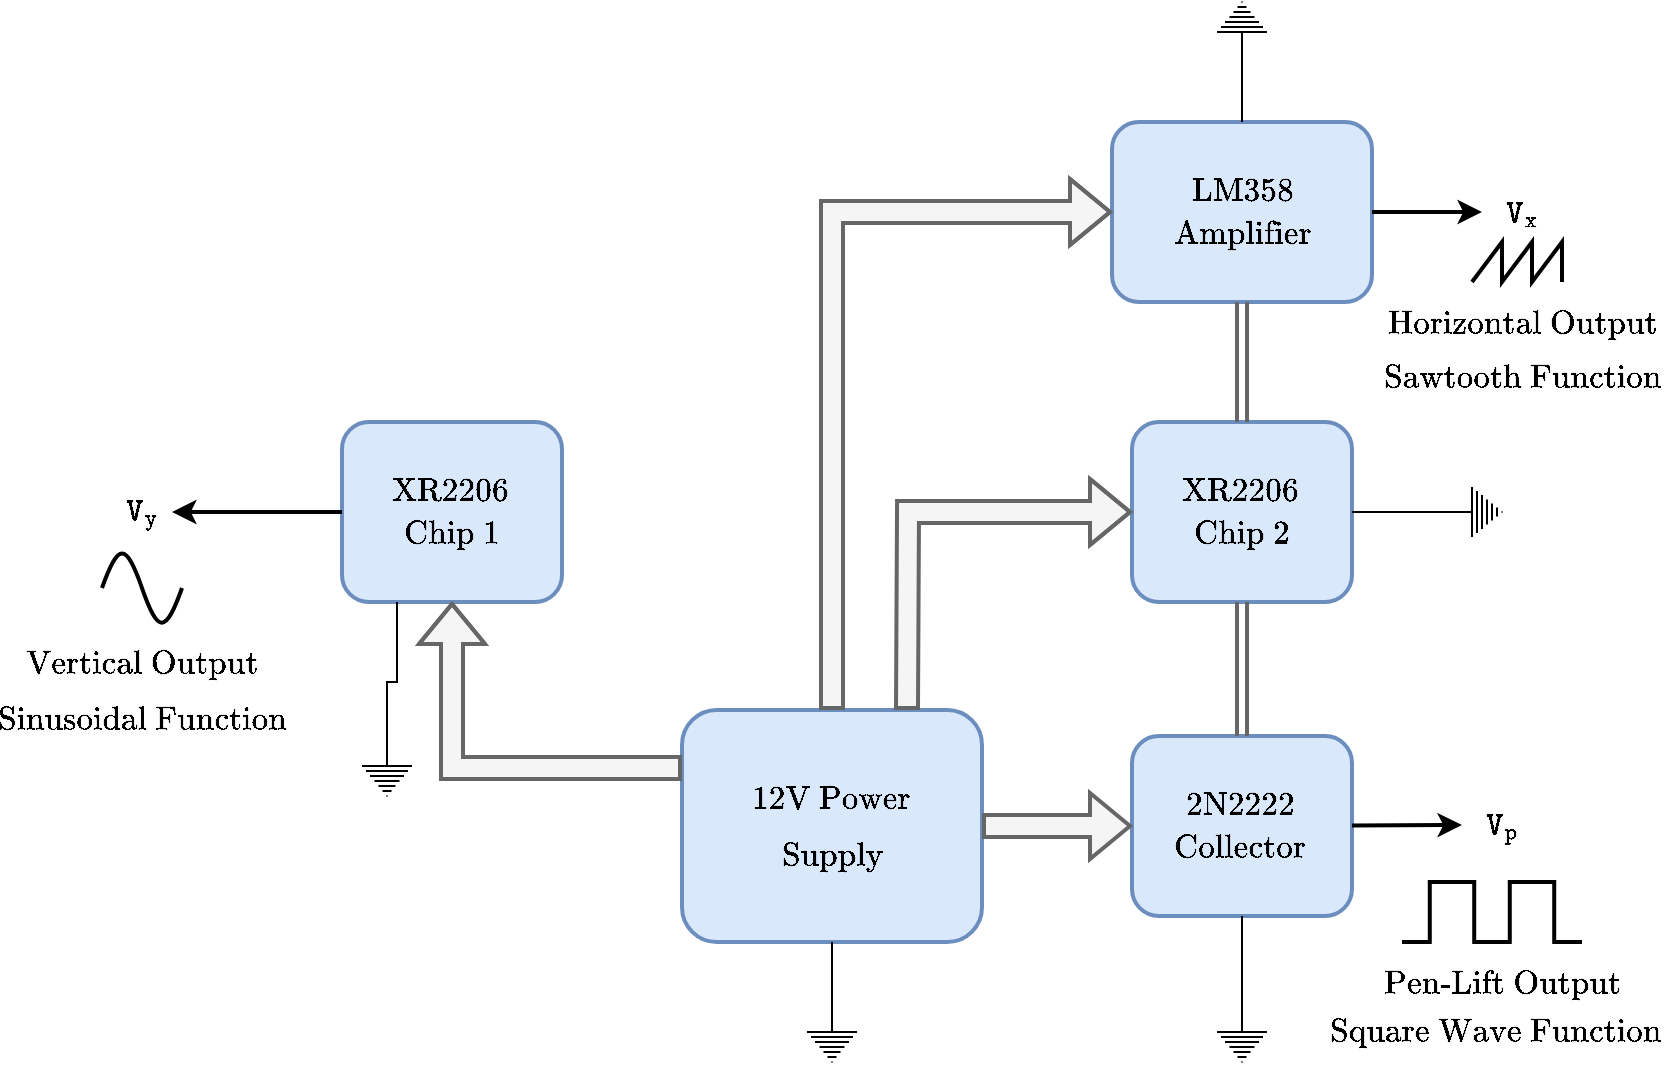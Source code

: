 <mxfile version="26.2.15">
  <diagram name="Page-1" id="Gn_y_03F3mVk9dXQWlAu">
    <mxGraphModel dx="1106" dy="842" grid="1" gridSize="10" guides="1" tooltips="1" connect="1" arrows="1" fold="1" page="1" pageScale="1" pageWidth="1169" pageHeight="827" math="1" shadow="0">
      <root>
        <mxCell id="0" />
        <mxCell id="1" parent="0" />
        <mxCell id="B1orgWafFvwIbDHMjLuW-5" value="" style="group;strokeWidth=2;" vertex="1" connectable="0" parent="1">
          <mxGeometry x="510" y="424" width="150" height="116" as="geometry" />
        </mxCell>
        <mxCell id="B1orgWafFvwIbDHMjLuW-1" value="" style="rounded=1;whiteSpace=wrap;html=1;strokeWidth=2;fillColor=#dae8fc;strokeColor=#6c8ebf;" vertex="1" parent="B1orgWafFvwIbDHMjLuW-5">
          <mxGeometry width="150.0" height="116.0" as="geometry" />
        </mxCell>
        <mxCell id="B1orgWafFvwIbDHMjLuW-2" value="&lt;font style=&quot;font-size: 14px;&quot;&gt;$$\text{12V Power}$$&lt;/font&gt;" style="text;html=1;align=center;verticalAlign=middle;whiteSpace=wrap;rounded=0;strokeWidth=2;" vertex="1" parent="B1orgWafFvwIbDHMjLuW-5">
          <mxGeometry x="25.0" y="29.0" width="100.0" height="29.0" as="geometry" />
        </mxCell>
        <mxCell id="B1orgWafFvwIbDHMjLuW-4" value="&lt;font style=&quot;font-size: 14px;&quot;&gt;$$\text{Supply}$$&lt;/font&gt;" style="text;html=1;align=center;verticalAlign=middle;whiteSpace=wrap;rounded=0;strokeWidth=2;" vertex="1" parent="B1orgWafFvwIbDHMjLuW-5">
          <mxGeometry x="25.0" y="58.0" width="100.0" height="29.0" as="geometry" />
        </mxCell>
        <mxCell id="B1orgWafFvwIbDHMjLuW-7" value="" style="group;strokeWidth=2;" vertex="1" connectable="0" parent="1">
          <mxGeometry x="340" y="280" width="110" height="90" as="geometry" />
        </mxCell>
        <mxCell id="B1orgWafFvwIbDHMjLuW-8" value="" style="rounded=1;whiteSpace=wrap;html=1;strokeWidth=2;fillColor=#dae8fc;strokeColor=#6c8ebf;" vertex="1" parent="B1orgWafFvwIbDHMjLuW-7">
          <mxGeometry width="110" height="90" as="geometry" />
        </mxCell>
        <mxCell id="B1orgWafFvwIbDHMjLuW-9" value="&lt;font style=&quot;font-size: 14px;&quot;&gt;$$\text{XR2206}$$&lt;/font&gt;" style="text;html=1;align=center;verticalAlign=middle;whiteSpace=wrap;rounded=0;strokeWidth=2;" vertex="1" parent="B1orgWafFvwIbDHMjLuW-7">
          <mxGeometry x="18.333" y="22.5" width="73.333" height="22.5" as="geometry" />
        </mxCell>
        <mxCell id="B1orgWafFvwIbDHMjLuW-10" value="&lt;font style=&quot;font-size: 14px;&quot;&gt;$$\text{Chip 1}$$&lt;/font&gt;" style="text;html=1;align=center;verticalAlign=middle;whiteSpace=wrap;rounded=0;strokeWidth=2;" vertex="1" parent="B1orgWafFvwIbDHMjLuW-7">
          <mxGeometry x="18.333" y="45" width="73.333" height="22.5" as="geometry" />
        </mxCell>
        <mxCell id="B1orgWafFvwIbDHMjLuW-11" value="" style="group;strokeWidth=2;" vertex="1" connectable="0" parent="1">
          <mxGeometry x="735" y="280" width="110" height="90" as="geometry" />
        </mxCell>
        <mxCell id="B1orgWafFvwIbDHMjLuW-12" value="" style="rounded=1;whiteSpace=wrap;html=1;strokeWidth=2;fillColor=#dae8fc;strokeColor=#6c8ebf;" vertex="1" parent="B1orgWafFvwIbDHMjLuW-11">
          <mxGeometry width="110" height="90" as="geometry" />
        </mxCell>
        <mxCell id="B1orgWafFvwIbDHMjLuW-13" value="&lt;font style=&quot;font-size: 14px;&quot;&gt;$$\text{XR2206}$$&lt;/font&gt;" style="text;html=1;align=center;verticalAlign=middle;whiteSpace=wrap;rounded=0;strokeWidth=2;" vertex="1" parent="B1orgWafFvwIbDHMjLuW-11">
          <mxGeometry x="18.333" y="22.5" width="73.333" height="22.5" as="geometry" />
        </mxCell>
        <mxCell id="B1orgWafFvwIbDHMjLuW-14" value="&lt;font style=&quot;font-size: 14px;&quot;&gt;$$\text{Chip 2}$$&lt;/font&gt;" style="text;html=1;align=center;verticalAlign=middle;whiteSpace=wrap;rounded=0;strokeWidth=2;" vertex="1" parent="B1orgWafFvwIbDHMjLuW-11">
          <mxGeometry x="18.333" y="45" width="73.333" height="22.5" as="geometry" />
        </mxCell>
        <mxCell id="B1orgWafFvwIbDHMjLuW-15" value="" style="group;strokeWidth=2;" vertex="1" connectable="0" parent="1">
          <mxGeometry x="735" y="437" width="110" height="90" as="geometry" />
        </mxCell>
        <mxCell id="B1orgWafFvwIbDHMjLuW-16" value="" style="rounded=1;whiteSpace=wrap;html=1;strokeWidth=2;fillColor=#dae8fc;strokeColor=#6c8ebf;" vertex="1" parent="B1orgWafFvwIbDHMjLuW-15">
          <mxGeometry width="110" height="90" as="geometry" />
        </mxCell>
        <mxCell id="B1orgWafFvwIbDHMjLuW-17" value="&lt;font style=&quot;font-size: 14px;&quot;&gt;$$\text{2N2222}$$&lt;/font&gt;" style="text;html=1;align=center;verticalAlign=middle;whiteSpace=wrap;rounded=0;strokeWidth=2;" vertex="1" parent="B1orgWafFvwIbDHMjLuW-15">
          <mxGeometry x="18.333" y="22.5" width="73.333" height="22.5" as="geometry" />
        </mxCell>
        <mxCell id="B1orgWafFvwIbDHMjLuW-18" value="&lt;font style=&quot;font-size: 14px;&quot;&gt;$$\text{Collector}$$&lt;/font&gt;" style="text;html=1;align=center;verticalAlign=middle;whiteSpace=wrap;rounded=0;strokeWidth=2;" vertex="1" parent="B1orgWafFvwIbDHMjLuW-15">
          <mxGeometry x="18.333" y="45" width="73.333" height="22.5" as="geometry" />
        </mxCell>
        <mxCell id="B1orgWafFvwIbDHMjLuW-19" value="" style="shape=flexArrow;endArrow=classic;html=1;rounded=0;strokeWidth=2;fillColor=#f5f5f5;strokeColor=#666666;" edge="1" parent="1" source="B1orgWafFvwIbDHMjLuW-1" target="B1orgWafFvwIbDHMjLuW-16">
          <mxGeometry width="50" height="50" relative="1" as="geometry">
            <mxPoint x="540" y="520" as="sourcePoint" />
            <mxPoint x="590" y="470" as="targetPoint" />
          </mxGeometry>
        </mxCell>
        <mxCell id="B1orgWafFvwIbDHMjLuW-20" value="" style="shape=flexArrow;endArrow=classic;html=1;rounded=0;exitX=0;exitY=0.25;exitDx=0;exitDy=0;entryX=0.5;entryY=1;entryDx=0;entryDy=0;strokeWidth=2;fillColor=#f5f5f5;strokeColor=#666666;" edge="1" parent="1" source="B1orgWafFvwIbDHMjLuW-1" target="B1orgWafFvwIbDHMjLuW-8">
          <mxGeometry width="50" height="50" relative="1" as="geometry">
            <mxPoint x="380" y="504" as="sourcePoint" />
            <mxPoint x="430" y="454" as="targetPoint" />
            <Array as="points">
              <mxPoint x="395" y="453" />
            </Array>
          </mxGeometry>
        </mxCell>
        <mxCell id="B1orgWafFvwIbDHMjLuW-21" value="" style="shape=flexArrow;endArrow=classic;html=1;rounded=0;exitX=0.75;exitY=0;exitDx=0;exitDy=0;strokeWidth=2;fillColor=#f5f5f5;strokeColor=#666666;" edge="1" parent="1" source="B1orgWafFvwIbDHMjLuW-1" target="B1orgWafFvwIbDHMjLuW-12">
          <mxGeometry width="50" height="50" relative="1" as="geometry">
            <mxPoint x="690" y="474" as="sourcePoint" />
            <mxPoint x="740" y="424" as="targetPoint" />
            <Array as="points">
              <mxPoint x="623" y="325" />
            </Array>
          </mxGeometry>
        </mxCell>
        <mxCell id="B1orgWafFvwIbDHMjLuW-22" value="" style="group;strokeWidth=2;" vertex="1" connectable="0" parent="1">
          <mxGeometry x="725" y="130" width="130" height="90" as="geometry" />
        </mxCell>
        <mxCell id="B1orgWafFvwIbDHMjLuW-23" value="" style="rounded=1;whiteSpace=wrap;html=1;strokeWidth=2;fillColor=#dae8fc;strokeColor=#6c8ebf;" vertex="1" parent="B1orgWafFvwIbDHMjLuW-22">
          <mxGeometry width="130" height="90" as="geometry" />
        </mxCell>
        <mxCell id="B1orgWafFvwIbDHMjLuW-24" value="&lt;font style=&quot;font-size: 14px;&quot;&gt;$$\text{LM358}$$&lt;/font&gt;" style="text;html=1;align=center;verticalAlign=middle;whiteSpace=wrap;rounded=0;strokeWidth=2;" vertex="1" parent="B1orgWafFvwIbDHMjLuW-22">
          <mxGeometry x="21.667" y="22.5" width="86.667" height="22.5" as="geometry" />
        </mxCell>
        <mxCell id="B1orgWafFvwIbDHMjLuW-25" value="&lt;font style=&quot;font-size: 14px;&quot;&gt;$$\text{Amplifier}$$&lt;/font&gt;" style="text;html=1;align=center;verticalAlign=middle;whiteSpace=wrap;rounded=0;strokeWidth=2;" vertex="1" parent="B1orgWafFvwIbDHMjLuW-22">
          <mxGeometry x="21.667" y="45" width="86.667" height="22.5" as="geometry" />
        </mxCell>
        <mxCell id="B1orgWafFvwIbDHMjLuW-30" value="" style="shape=flexArrow;endArrow=classic;html=1;rounded=0;strokeWidth=2;fillColor=#f5f5f5;strokeColor=#666666;" edge="1" parent="1" source="B1orgWafFvwIbDHMjLuW-1" target="B1orgWafFvwIbDHMjLuW-23">
          <mxGeometry width="50" height="50" relative="1" as="geometry">
            <mxPoint x="790" y="460" as="sourcePoint" />
            <mxPoint x="840" y="410" as="targetPoint" />
            <Array as="points">
              <mxPoint x="585" y="175" />
            </Array>
          </mxGeometry>
        </mxCell>
        <mxCell id="B1orgWafFvwIbDHMjLuW-31" value="" style="shape=link;endArrow=none;html=1;rounded=0;strokeWidth=2;fillColor=#f5f5f5;strokeColor=#666666;startFill=0;" edge="1" parent="1" source="B1orgWafFvwIbDHMjLuW-12" target="B1orgWafFvwIbDHMjLuW-23">
          <mxGeometry width="50" height="50" relative="1" as="geometry">
            <mxPoint x="580" y="460" as="sourcePoint" />
            <mxPoint x="630" y="410" as="targetPoint" />
          </mxGeometry>
        </mxCell>
        <mxCell id="B1orgWafFvwIbDHMjLuW-32" value="" style="endArrow=none;html=1;rounded=0;exitX=0.5;exitY=1;exitDx=0;exitDy=0;entryX=0.5;entryY=0;entryDx=0;entryDy=0;strokeWidth=2;fillColor=#f5f5f5;strokeColor=#666666;startFill=0;shape=link;" edge="1" parent="1" source="B1orgWafFvwIbDHMjLuW-12" target="B1orgWafFvwIbDHMjLuW-16">
          <mxGeometry width="50" height="50" relative="1" as="geometry">
            <mxPoint x="920" y="680" as="sourcePoint" />
            <mxPoint x="970" y="630" as="targetPoint" />
          </mxGeometry>
        </mxCell>
        <mxCell id="B1orgWafFvwIbDHMjLuW-35" style="edgeStyle=orthogonalEdgeStyle;rounded=0;orthogonalLoop=1;jettySize=auto;html=1;entryX=0.25;entryY=1;entryDx=0;entryDy=0;endArrow=none;startFill=0;strokeWidth=1;" edge="1" parent="1" source="B1orgWafFvwIbDHMjLuW-34" target="B1orgWafFvwIbDHMjLuW-8">
          <mxGeometry relative="1" as="geometry">
            <Array as="points">
              <mxPoint x="363" y="410" />
              <mxPoint x="368" y="410" />
            </Array>
          </mxGeometry>
        </mxCell>
        <mxCell id="B1orgWafFvwIbDHMjLuW-34" value="" style="pointerEvents=1;verticalLabelPosition=bottom;shadow=0;dashed=0;align=center;html=1;verticalAlign=top;shape=mxgraph.electrical.signal_sources.protective_earth;strokeWidth=1;" vertex="1" parent="1">
          <mxGeometry x="350" y="447" width="25" height="20" as="geometry" />
        </mxCell>
        <mxCell id="B1orgWafFvwIbDHMjLuW-37" style="edgeStyle=orthogonalEdgeStyle;rounded=0;orthogonalLoop=1;jettySize=auto;html=1;endArrow=none;startFill=0;strokeWidth=1;" edge="1" parent="1" source="B1orgWafFvwIbDHMjLuW-36" target="B1orgWafFvwIbDHMjLuW-1">
          <mxGeometry relative="1" as="geometry" />
        </mxCell>
        <mxCell id="B1orgWafFvwIbDHMjLuW-36" value="" style="pointerEvents=1;verticalLabelPosition=bottom;shadow=0;dashed=0;align=center;html=1;verticalAlign=top;shape=mxgraph.electrical.signal_sources.protective_earth;strokeWidth=1;" vertex="1" parent="1">
          <mxGeometry x="572.5" y="580" width="25" height="20" as="geometry" />
        </mxCell>
        <mxCell id="B1orgWafFvwIbDHMjLuW-39" style="edgeStyle=orthogonalEdgeStyle;rounded=0;orthogonalLoop=1;jettySize=auto;html=1;endArrow=none;startFill=0;strokeWidth=1;" edge="1" parent="1" source="B1orgWafFvwIbDHMjLuW-38" target="B1orgWafFvwIbDHMjLuW-16">
          <mxGeometry relative="1" as="geometry" />
        </mxCell>
        <mxCell id="B1orgWafFvwIbDHMjLuW-38" value="" style="pointerEvents=1;verticalLabelPosition=bottom;shadow=0;dashed=0;align=center;html=1;verticalAlign=top;shape=mxgraph.electrical.signal_sources.protective_earth;strokeWidth=1;" vertex="1" parent="1">
          <mxGeometry x="777.5" y="580" width="25" height="20" as="geometry" />
        </mxCell>
        <mxCell id="B1orgWafFvwIbDHMjLuW-40" value="" style="endArrow=classic;html=1;rounded=0;strokeWidth=2;exitX=1;exitY=0.5;exitDx=0;exitDy=0;" edge="1" parent="1" source="B1orgWafFvwIbDHMjLuW-23">
          <mxGeometry width="50" height="50" relative="1" as="geometry">
            <mxPoint x="900" y="210" as="sourcePoint" />
            <mxPoint x="910" y="175" as="targetPoint" />
          </mxGeometry>
        </mxCell>
        <mxCell id="B1orgWafFvwIbDHMjLuW-42" value="" style="endArrow=classic;html=1;rounded=0;strokeWidth=2;" edge="1" parent="1" source="B1orgWafFvwIbDHMjLuW-16">
          <mxGeometry width="50" height="50" relative="1" as="geometry">
            <mxPoint x="845" y="481.5" as="sourcePoint" />
            <mxPoint x="900" y="481.5" as="targetPoint" />
          </mxGeometry>
        </mxCell>
        <mxCell id="B1orgWafFvwIbDHMjLuW-43" value="" style="endArrow=classic;html=1;rounded=0;strokeWidth=2;exitX=0;exitY=0.5;exitDx=0;exitDy=0;entryX=1;entryY=0.5;entryDx=0;entryDy=0;" edge="1" parent="1" source="B1orgWafFvwIbDHMjLuW-8" target="B1orgWafFvwIbDHMjLuW-46">
          <mxGeometry width="50" height="50" relative="1" as="geometry">
            <mxPoint x="265" y="360" as="sourcePoint" />
            <mxPoint x="290" y="325" as="targetPoint" />
          </mxGeometry>
        </mxCell>
        <mxCell id="B1orgWafFvwIbDHMjLuW-44" value="&lt;font style=&quot;font-size: 14px;&quot;&gt;$$\texttt{V}_\texttt{x}$$&lt;/font&gt;" style="text;html=1;align=center;verticalAlign=middle;whiteSpace=wrap;rounded=0;" vertex="1" parent="1">
          <mxGeometry x="910" y="160" width="40" height="30" as="geometry" />
        </mxCell>
        <mxCell id="B1orgWafFvwIbDHMjLuW-45" value="&lt;font style=&quot;font-size: 14px;&quot;&gt;$$\texttt{V}_\texttt{p}$$&lt;/font&gt;" style="text;html=1;align=center;verticalAlign=middle;whiteSpace=wrap;rounded=0;" vertex="1" parent="1">
          <mxGeometry x="900" y="467" width="40" height="30" as="geometry" />
        </mxCell>
        <mxCell id="B1orgWafFvwIbDHMjLuW-46" value="&lt;font style=&quot;font-size: 14px;&quot;&gt;$$\texttt{V}_\texttt{y}$$&lt;/font&gt;" style="text;html=1;align=center;verticalAlign=middle;whiteSpace=wrap;rounded=0;" vertex="1" parent="1">
          <mxGeometry x="225" y="310" width="30" height="30" as="geometry" />
        </mxCell>
        <mxCell id="B1orgWafFvwIbDHMjLuW-47" value="" style="pointerEvents=1;verticalLabelPosition=bottom;shadow=0;dashed=0;align=center;html=1;verticalAlign=top;shape=mxgraph.electrical.waveforms.pulse_1;strokeWidth=2;" vertex="1" parent="1">
          <mxGeometry x="870" y="510" width="50" height="30" as="geometry" />
        </mxCell>
        <mxCell id="B1orgWafFvwIbDHMjLuW-48" value="" style="pointerEvents=1;verticalLabelPosition=bottom;shadow=0;dashed=0;align=center;html=1;verticalAlign=top;shape=mxgraph.electrical.waveforms.pulse_1;strokeWidth=2;" vertex="1" parent="1">
          <mxGeometry x="910" y="510" width="50" height="30" as="geometry" />
        </mxCell>
        <mxCell id="B1orgWafFvwIbDHMjLuW-49" value="" style="pointerEvents=1;verticalLabelPosition=bottom;shadow=0;dashed=0;align=center;html=1;verticalAlign=top;shape=mxgraph.electrical.waveforms.sine_wave;strokeWidth=2;" vertex="1" parent="1">
          <mxGeometry x="220" y="340" width="40" height="46.18" as="geometry" />
        </mxCell>
        <mxCell id="B1orgWafFvwIbDHMjLuW-50" value="" style="pointerEvents=1;verticalLabelPosition=bottom;shadow=0;dashed=0;align=center;html=1;verticalAlign=top;shape=mxgraph.electrical.waveforms.sawtooth;strokeWidth=2;" vertex="1" parent="1">
          <mxGeometry x="905" y="190" width="45" height="20" as="geometry" />
        </mxCell>
        <mxCell id="B1orgWafFvwIbDHMjLuW-51" value="&lt;font style=&quot;font-size: 14px;&quot;&gt;$$\text{Horizontal Output}$$&lt;/font&gt;" style="text;html=1;align=center;verticalAlign=middle;whiteSpace=wrap;rounded=0;strokeWidth=2;" vertex="1" parent="1">
          <mxGeometry x="886.667" y="220" width="86.667" height="22.5" as="geometry" />
        </mxCell>
        <mxCell id="B1orgWafFvwIbDHMjLuW-52" value="&lt;span style=&quot;font-size: 14px;&quot;&gt;$$\text{Sawtooth Function}$$&lt;/span&gt;" style="text;html=1;align=center;verticalAlign=middle;whiteSpace=wrap;rounded=0;" vertex="1" parent="1">
          <mxGeometry x="900" y="242.5" width="60" height="30" as="geometry" />
        </mxCell>
        <mxCell id="B1orgWafFvwIbDHMjLuW-53" value="&lt;font style=&quot;font-size: 14px;&quot;&gt;$$\text{Pen-Lift Output}$$&lt;/font&gt;" style="text;html=1;align=center;verticalAlign=middle;whiteSpace=wrap;rounded=0;strokeWidth=2;" vertex="1" parent="1">
          <mxGeometry x="876.667" y="550" width="86.667" height="22.5" as="geometry" />
        </mxCell>
        <mxCell id="B1orgWafFvwIbDHMjLuW-54" value="&lt;span style=&quot;font-size: 14px;&quot;&gt;$$\text{Square Wave Function}$$&lt;/span&gt;" style="text;html=1;align=center;verticalAlign=middle;whiteSpace=wrap;rounded=0;" vertex="1" parent="1">
          <mxGeometry x="886.67" y="570" width="60" height="30" as="geometry" />
        </mxCell>
        <mxCell id="B1orgWafFvwIbDHMjLuW-55" value="&lt;span style=&quot;font-size: 14px;&quot;&gt;$$\text{Sinusoidal Function}$$&lt;/span&gt;" style="text;html=1;align=center;verticalAlign=middle;whiteSpace=wrap;rounded=0;" vertex="1" parent="1">
          <mxGeometry x="210" y="413.5" width="60" height="30" as="geometry" />
        </mxCell>
        <mxCell id="B1orgWafFvwIbDHMjLuW-56" value="&lt;span style=&quot;font-size: 14px;&quot;&gt;$$\text{Vertical Output}$$&lt;/span&gt;" style="text;html=1;align=center;verticalAlign=middle;whiteSpace=wrap;rounded=0;" vertex="1" parent="1">
          <mxGeometry x="210" y="386.18" width="60" height="30" as="geometry" />
        </mxCell>
        <mxCell id="B1orgWafFvwIbDHMjLuW-58" style="edgeStyle=orthogonalEdgeStyle;rounded=0;orthogonalLoop=1;jettySize=auto;html=1;entryX=1;entryY=0.5;entryDx=0;entryDy=0;endArrow=none;startFill=0;strokeWidth=1;" edge="1" parent="1" source="B1orgWafFvwIbDHMjLuW-57" target="B1orgWafFvwIbDHMjLuW-12">
          <mxGeometry relative="1" as="geometry" />
        </mxCell>
        <mxCell id="B1orgWafFvwIbDHMjLuW-57" value="" style="pointerEvents=1;verticalLabelPosition=bottom;shadow=0;dashed=0;align=center;html=1;verticalAlign=top;shape=mxgraph.electrical.signal_sources.protective_earth;strokeWidth=1;direction=north;" vertex="1" parent="1">
          <mxGeometry x="900" y="312.5" width="20" height="25" as="geometry" />
        </mxCell>
        <mxCell id="B1orgWafFvwIbDHMjLuW-61" style="edgeStyle=orthogonalEdgeStyle;rounded=0;orthogonalLoop=1;jettySize=auto;html=1;entryX=0.5;entryY=0;entryDx=0;entryDy=0;endArrow=none;startFill=0;" edge="1" parent="1" source="B1orgWafFvwIbDHMjLuW-60" target="B1orgWafFvwIbDHMjLuW-23">
          <mxGeometry relative="1" as="geometry" />
        </mxCell>
        <mxCell id="B1orgWafFvwIbDHMjLuW-60" value="" style="pointerEvents=1;verticalLabelPosition=bottom;shadow=0;dashed=0;align=center;html=1;verticalAlign=top;shape=mxgraph.electrical.signal_sources.protective_earth;strokeWidth=1;direction=west;" vertex="1" parent="1">
          <mxGeometry x="777.5" y="70" width="25" height="20" as="geometry" />
        </mxCell>
      </root>
    </mxGraphModel>
  </diagram>
</mxfile>
